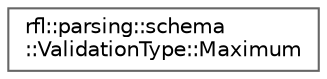 digraph "类继承关系图"
{
 // LATEX_PDF_SIZE
  bgcolor="transparent";
  edge [fontname=Helvetica,fontsize=10,labelfontname=Helvetica,labelfontsize=10];
  node [fontname=Helvetica,fontsize=10,shape=box,height=0.2,width=0.4];
  rankdir="LR";
  Node0 [id="Node000000",label="rfl::parsing::schema\l::ValidationType::Maximum",height=0.2,width=0.4,color="grey40", fillcolor="white", style="filled",URL="$structrfl_1_1parsing_1_1schema_1_1_validation_type_1_1_maximum.html",tooltip=" "];
}
